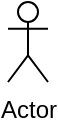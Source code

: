 <mxfile version="21.6.5" type="github">
  <diagram name="第 1 页" id="Zu86-p3xMjQTXZWadgzF">
    <mxGraphModel dx="928" dy="570" grid="1" gridSize="10" guides="1" tooltips="1" connect="1" arrows="1" fold="1" page="1" pageScale="1" pageWidth="827" pageHeight="1169" math="0" shadow="0">
      <root>
        <mxCell id="0" />
        <mxCell id="1" parent="0" />
        <mxCell id="xRKx0U6WMKMz5jnMj-Zp-1" value="Actor" style="shape=umlActor;verticalLabelPosition=bottom;verticalAlign=top;html=1;outlineConnect=0;" vertex="1" parent="1">
          <mxGeometry x="150" y="230" width="20" height="40" as="geometry" />
        </mxCell>
      </root>
    </mxGraphModel>
  </diagram>
</mxfile>
